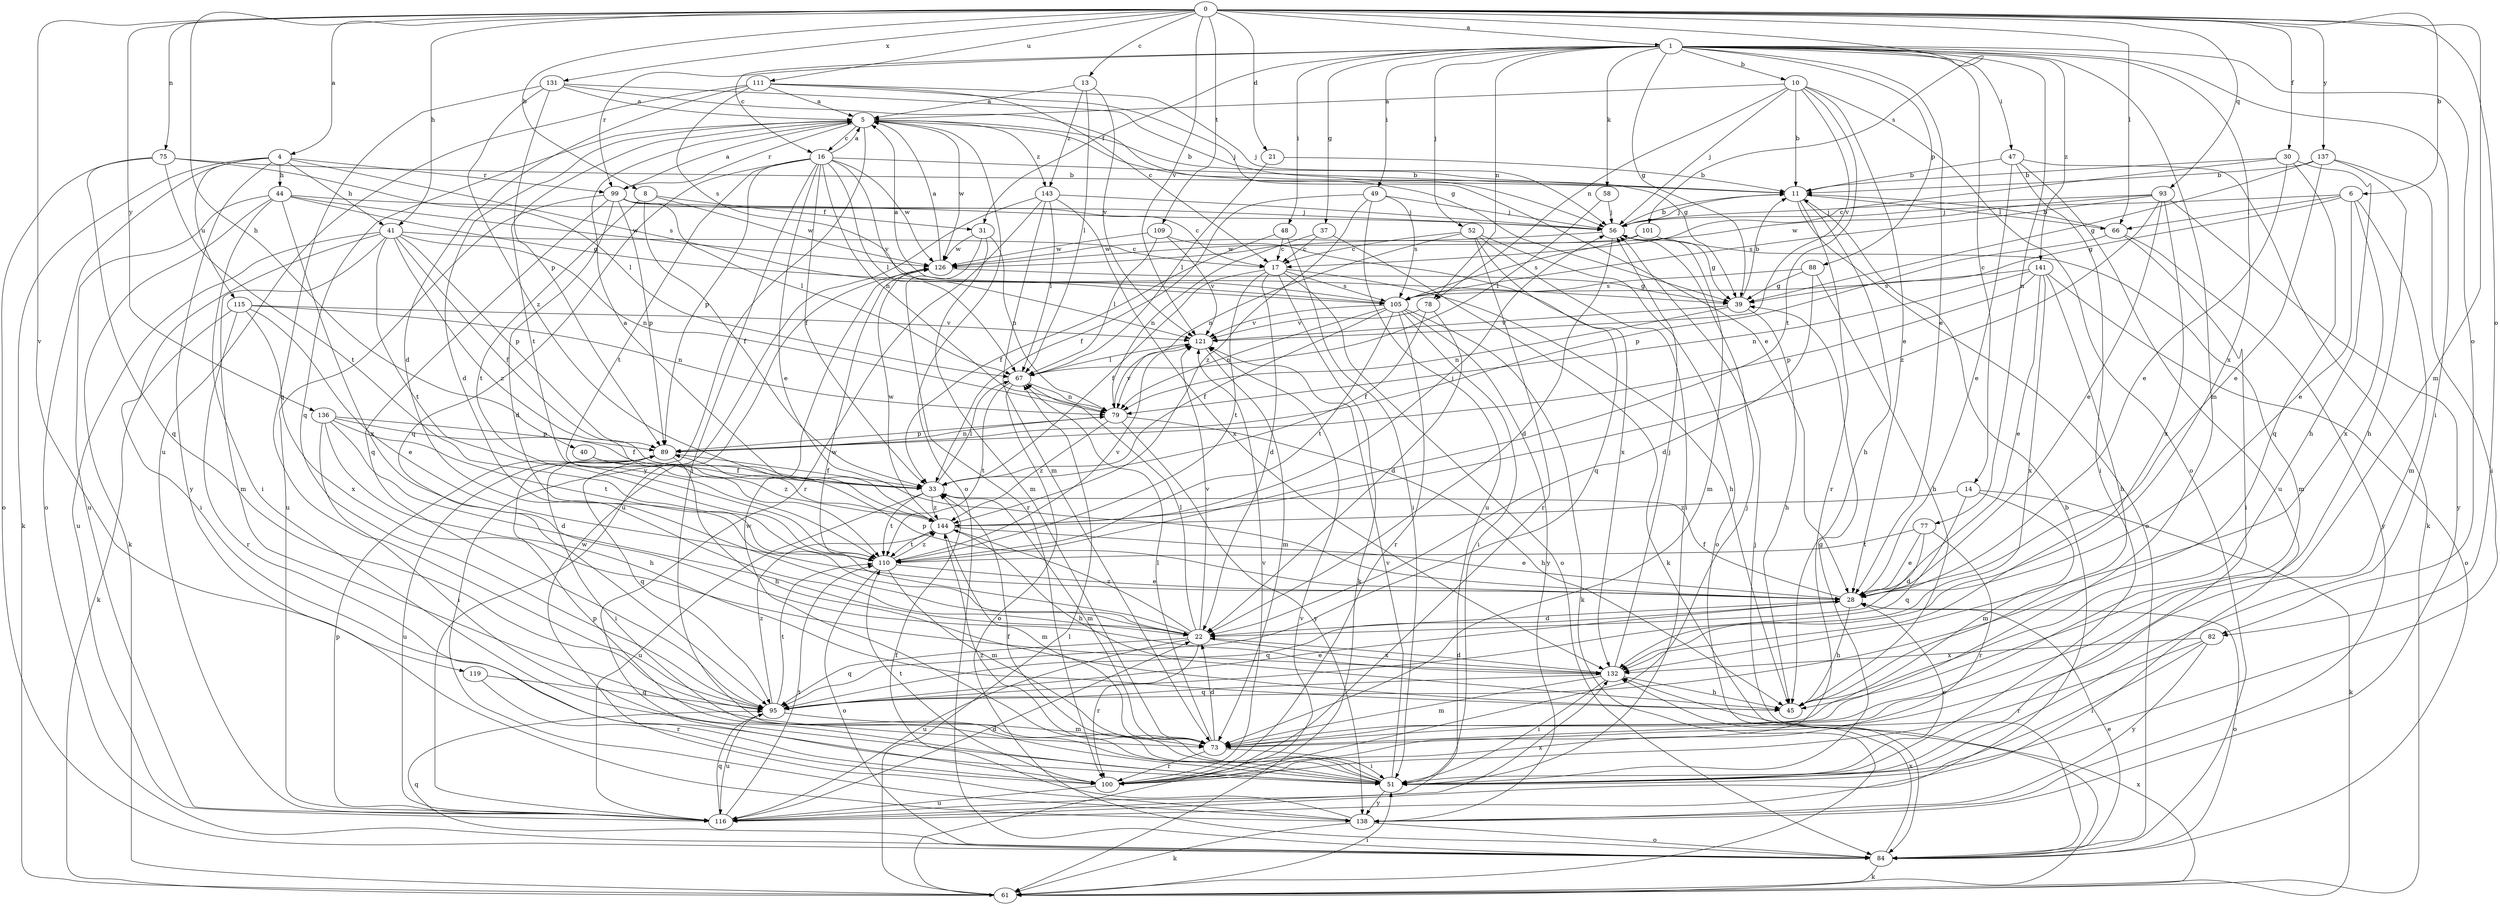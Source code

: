 strict digraph  {
0;
1;
4;
5;
6;
8;
10;
11;
13;
14;
16;
17;
21;
22;
28;
30;
31;
33;
37;
39;
40;
41;
44;
45;
47;
48;
49;
51;
52;
56;
58;
61;
66;
67;
73;
75;
77;
78;
79;
82;
84;
88;
89;
93;
95;
99;
100;
101;
105;
109;
110;
111;
115;
116;
119;
121;
126;
131;
132;
136;
137;
138;
141;
143;
144;
0 -> 1  [label=a];
0 -> 4  [label=a];
0 -> 6  [label=b];
0 -> 8  [label=b];
0 -> 13  [label=c];
0 -> 21  [label=d];
0 -> 30  [label=f];
0 -> 40  [label=h];
0 -> 41  [label=h];
0 -> 66  [label=l];
0 -> 73  [label=m];
0 -> 75  [label=n];
0 -> 82  [label=o];
0 -> 93  [label=q];
0 -> 101  [label=s];
0 -> 109  [label=t];
0 -> 111  [label=u];
0 -> 119  [label=v];
0 -> 121  [label=v];
0 -> 131  [label=x];
0 -> 136  [label=y];
0 -> 137  [label=y];
1 -> 10  [label=b];
1 -> 14  [label=c];
1 -> 16  [label=c];
1 -> 28  [label=e];
1 -> 31  [label=f];
1 -> 37  [label=g];
1 -> 39  [label=g];
1 -> 47  [label=i];
1 -> 48  [label=i];
1 -> 49  [label=i];
1 -> 51  [label=i];
1 -> 52  [label=j];
1 -> 58  [label=k];
1 -> 73  [label=m];
1 -> 77  [label=n];
1 -> 78  [label=n];
1 -> 82  [label=o];
1 -> 88  [label=p];
1 -> 99  [label=r];
1 -> 132  [label=x];
1 -> 141  [label=z];
4 -> 41  [label=h];
4 -> 44  [label=h];
4 -> 61  [label=k];
4 -> 84  [label=o];
4 -> 99  [label=r];
4 -> 105  [label=s];
4 -> 115  [label=u];
4 -> 138  [label=y];
5 -> 11  [label=b];
5 -> 16  [label=c];
5 -> 22  [label=d];
5 -> 39  [label=g];
5 -> 84  [label=o];
5 -> 95  [label=q];
5 -> 99  [label=r];
5 -> 110  [label=t];
5 -> 126  [label=w];
5 -> 138  [label=y];
5 -> 143  [label=z];
6 -> 28  [label=e];
6 -> 39  [label=g];
6 -> 56  [label=j];
6 -> 66  [label=l];
6 -> 73  [label=m];
6 -> 132  [label=x];
8 -> 31  [label=f];
8 -> 33  [label=f];
8 -> 110  [label=t];
8 -> 126  [label=w];
10 -> 5  [label=a];
10 -> 11  [label=b];
10 -> 28  [label=e];
10 -> 56  [label=j];
10 -> 78  [label=n];
10 -> 84  [label=o];
10 -> 110  [label=t];
10 -> 121  [label=v];
11 -> 45  [label=h];
11 -> 56  [label=j];
11 -> 66  [label=l];
11 -> 84  [label=o];
11 -> 100  [label=r];
13 -> 5  [label=a];
13 -> 67  [label=l];
13 -> 121  [label=v];
13 -> 143  [label=z];
14 -> 61  [label=k];
14 -> 73  [label=m];
14 -> 95  [label=q];
14 -> 144  [label=z];
16 -> 5  [label=a];
16 -> 11  [label=b];
16 -> 28  [label=e];
16 -> 33  [label=f];
16 -> 51  [label=i];
16 -> 67  [label=l];
16 -> 79  [label=n];
16 -> 89  [label=p];
16 -> 95  [label=q];
16 -> 110  [label=t];
16 -> 121  [label=v];
16 -> 126  [label=w];
17 -> 22  [label=d];
17 -> 33  [label=f];
17 -> 45  [label=h];
17 -> 61  [label=k];
17 -> 84  [label=o];
17 -> 105  [label=s];
17 -> 110  [label=t];
21 -> 11  [label=b];
21 -> 67  [label=l];
22 -> 67  [label=l];
22 -> 95  [label=q];
22 -> 100  [label=r];
22 -> 116  [label=u];
22 -> 121  [label=v];
22 -> 126  [label=w];
22 -> 132  [label=x];
22 -> 144  [label=z];
28 -> 22  [label=d];
28 -> 33  [label=f];
28 -> 45  [label=h];
28 -> 84  [label=o];
28 -> 89  [label=p];
28 -> 95  [label=q];
30 -> 11  [label=b];
30 -> 17  [label=c];
30 -> 28  [label=e];
30 -> 45  [label=h];
30 -> 95  [label=q];
31 -> 73  [label=m];
31 -> 79  [label=n];
31 -> 100  [label=r];
31 -> 126  [label=w];
33 -> 67  [label=l];
33 -> 73  [label=m];
33 -> 110  [label=t];
33 -> 116  [label=u];
33 -> 144  [label=z];
37 -> 17  [label=c];
37 -> 61  [label=k];
37 -> 79  [label=n];
39 -> 11  [label=b];
39 -> 45  [label=h];
39 -> 79  [label=n];
39 -> 121  [label=v];
40 -> 33  [label=f];
40 -> 144  [label=z];
41 -> 17  [label=c];
41 -> 33  [label=f];
41 -> 51  [label=i];
41 -> 73  [label=m];
41 -> 79  [label=n];
41 -> 89  [label=p];
41 -> 110  [label=t];
41 -> 116  [label=u];
41 -> 144  [label=z];
44 -> 39  [label=g];
44 -> 51  [label=i];
44 -> 56  [label=j];
44 -> 61  [label=k];
44 -> 116  [label=u];
44 -> 126  [label=w];
44 -> 132  [label=x];
47 -> 11  [label=b];
47 -> 28  [label=e];
47 -> 51  [label=i];
47 -> 61  [label=k];
47 -> 116  [label=u];
48 -> 17  [label=c];
48 -> 33  [label=f];
48 -> 51  [label=i];
49 -> 33  [label=f];
49 -> 56  [label=j];
49 -> 105  [label=s];
49 -> 116  [label=u];
49 -> 144  [label=z];
51 -> 28  [label=e];
51 -> 33  [label=f];
51 -> 39  [label=g];
51 -> 89  [label=p];
51 -> 121  [label=v];
51 -> 126  [label=w];
51 -> 138  [label=y];
51 -> 144  [label=z];
52 -> 17  [label=c];
52 -> 51  [label=i];
52 -> 79  [label=n];
52 -> 84  [label=o];
52 -> 95  [label=q];
52 -> 100  [label=r];
56 -> 11  [label=b];
56 -> 22  [label=d];
56 -> 39  [label=g];
56 -> 73  [label=m];
56 -> 126  [label=w];
58 -> 56  [label=j];
58 -> 67  [label=l];
61 -> 51  [label=i];
61 -> 67  [label=l];
61 -> 121  [label=v];
61 -> 132  [label=x];
66 -> 11  [label=b];
66 -> 51  [label=i];
66 -> 89  [label=p];
66 -> 138  [label=y];
67 -> 79  [label=n];
67 -> 84  [label=o];
67 -> 110  [label=t];
73 -> 22  [label=d];
73 -> 51  [label=i];
73 -> 67  [label=l];
73 -> 100  [label=r];
75 -> 11  [label=b];
75 -> 67  [label=l];
75 -> 84  [label=o];
75 -> 95  [label=q];
75 -> 110  [label=t];
77 -> 22  [label=d];
77 -> 28  [label=e];
77 -> 100  [label=r];
77 -> 110  [label=t];
78 -> 22  [label=d];
78 -> 33  [label=f];
78 -> 121  [label=v];
79 -> 45  [label=h];
79 -> 89  [label=p];
79 -> 121  [label=v];
79 -> 138  [label=y];
79 -> 144  [label=z];
82 -> 51  [label=i];
82 -> 100  [label=r];
82 -> 132  [label=x];
82 -> 138  [label=y];
84 -> 28  [label=e];
84 -> 56  [label=j];
84 -> 61  [label=k];
84 -> 95  [label=q];
84 -> 132  [label=x];
88 -> 22  [label=d];
88 -> 39  [label=g];
88 -> 45  [label=h];
88 -> 105  [label=s];
89 -> 33  [label=f];
89 -> 45  [label=h];
89 -> 51  [label=i];
89 -> 79  [label=n];
89 -> 95  [label=q];
89 -> 116  [label=u];
93 -> 28  [label=e];
93 -> 56  [label=j];
93 -> 105  [label=s];
93 -> 126  [label=w];
93 -> 132  [label=x];
93 -> 138  [label=y];
93 -> 144  [label=z];
95 -> 28  [label=e];
95 -> 73  [label=m];
95 -> 110  [label=t];
95 -> 116  [label=u];
95 -> 144  [label=z];
99 -> 5  [label=a];
99 -> 17  [label=c];
99 -> 22  [label=d];
99 -> 56  [label=j];
99 -> 67  [label=l];
99 -> 89  [label=p];
99 -> 95  [label=q];
99 -> 116  [label=u];
100 -> 56  [label=j];
100 -> 110  [label=t];
100 -> 116  [label=u];
100 -> 121  [label=v];
101 -> 73  [label=m];
101 -> 105  [label=s];
101 -> 126  [label=w];
105 -> 5  [label=a];
105 -> 33  [label=f];
105 -> 51  [label=i];
105 -> 61  [label=k];
105 -> 79  [label=n];
105 -> 100  [label=r];
105 -> 110  [label=t];
105 -> 121  [label=v];
105 -> 138  [label=y];
109 -> 67  [label=l];
109 -> 121  [label=v];
109 -> 126  [label=w];
109 -> 132  [label=x];
110 -> 28  [label=e];
110 -> 73  [label=m];
110 -> 84  [label=o];
110 -> 121  [label=v];
110 -> 144  [label=z];
111 -> 5  [label=a];
111 -> 17  [label=c];
111 -> 22  [label=d];
111 -> 28  [label=e];
111 -> 56  [label=j];
111 -> 105  [label=s];
111 -> 116  [label=u];
115 -> 28  [label=e];
115 -> 61  [label=k];
115 -> 79  [label=n];
115 -> 100  [label=r];
115 -> 121  [label=v];
115 -> 132  [label=x];
116 -> 11  [label=b];
116 -> 22  [label=d];
116 -> 89  [label=p];
116 -> 95  [label=q];
116 -> 110  [label=t];
116 -> 132  [label=x];
119 -> 95  [label=q];
119 -> 100  [label=r];
121 -> 67  [label=l];
121 -> 73  [label=m];
126 -> 5  [label=a];
126 -> 39  [label=g];
131 -> 5  [label=a];
131 -> 39  [label=g];
131 -> 56  [label=j];
131 -> 89  [label=p];
131 -> 95  [label=q];
131 -> 144  [label=z];
132 -> 22  [label=d];
132 -> 45  [label=h];
132 -> 51  [label=i];
132 -> 56  [label=j];
132 -> 73  [label=m];
132 -> 95  [label=q];
136 -> 22  [label=d];
136 -> 33  [label=f];
136 -> 45  [label=h];
136 -> 51  [label=i];
136 -> 89  [label=p];
136 -> 110  [label=t];
137 -> 11  [label=b];
137 -> 28  [label=e];
137 -> 39  [label=g];
137 -> 45  [label=h];
137 -> 51  [label=i];
138 -> 33  [label=f];
138 -> 61  [label=k];
138 -> 84  [label=o];
138 -> 126  [label=w];
141 -> 28  [label=e];
141 -> 45  [label=h];
141 -> 79  [label=n];
141 -> 84  [label=o];
141 -> 89  [label=p];
141 -> 105  [label=s];
141 -> 132  [label=x];
143 -> 56  [label=j];
143 -> 67  [label=l];
143 -> 73  [label=m];
143 -> 100  [label=r];
143 -> 116  [label=u];
143 -> 132  [label=x];
144 -> 5  [label=a];
144 -> 28  [label=e];
144 -> 45  [label=h];
144 -> 56  [label=j];
144 -> 73  [label=m];
144 -> 110  [label=t];
144 -> 126  [label=w];
}
